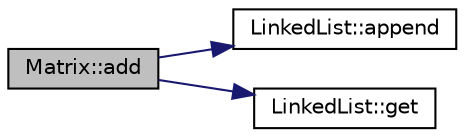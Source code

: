 digraph "Matrix::add"
{
 // LATEX_PDF_SIZE
  edge [fontname="Helvetica",fontsize="10",labelfontname="Helvetica",labelfontsize="10"];
  node [fontname="Helvetica",fontsize="10",shape=record];
  rankdir="LR";
  Node1 [label="Matrix::add",height=0.2,width=0.4,color="black", fillcolor="grey75", style="filled", fontcolor="black",tooltip=" "];
  Node1 -> Node2 [color="midnightblue",fontsize="10",style="solid",fontname="Helvetica"];
  Node2 [label="LinkedList::append",height=0.2,width=0.4,color="black", fillcolor="white", style="filled",URL="$class_linked_list.html#a9942ec5c5a9019f719ec055cdb3b83f1",tooltip=" "];
  Node1 -> Node3 [color="midnightblue",fontsize="10",style="solid",fontname="Helvetica"];
  Node3 [label="LinkedList::get",height=0.2,width=0.4,color="black", fillcolor="white", style="filled",URL="$class_linked_list.html#a76d26f9fc7b344dc1d5bb81b853ae96e",tooltip=" "];
}
